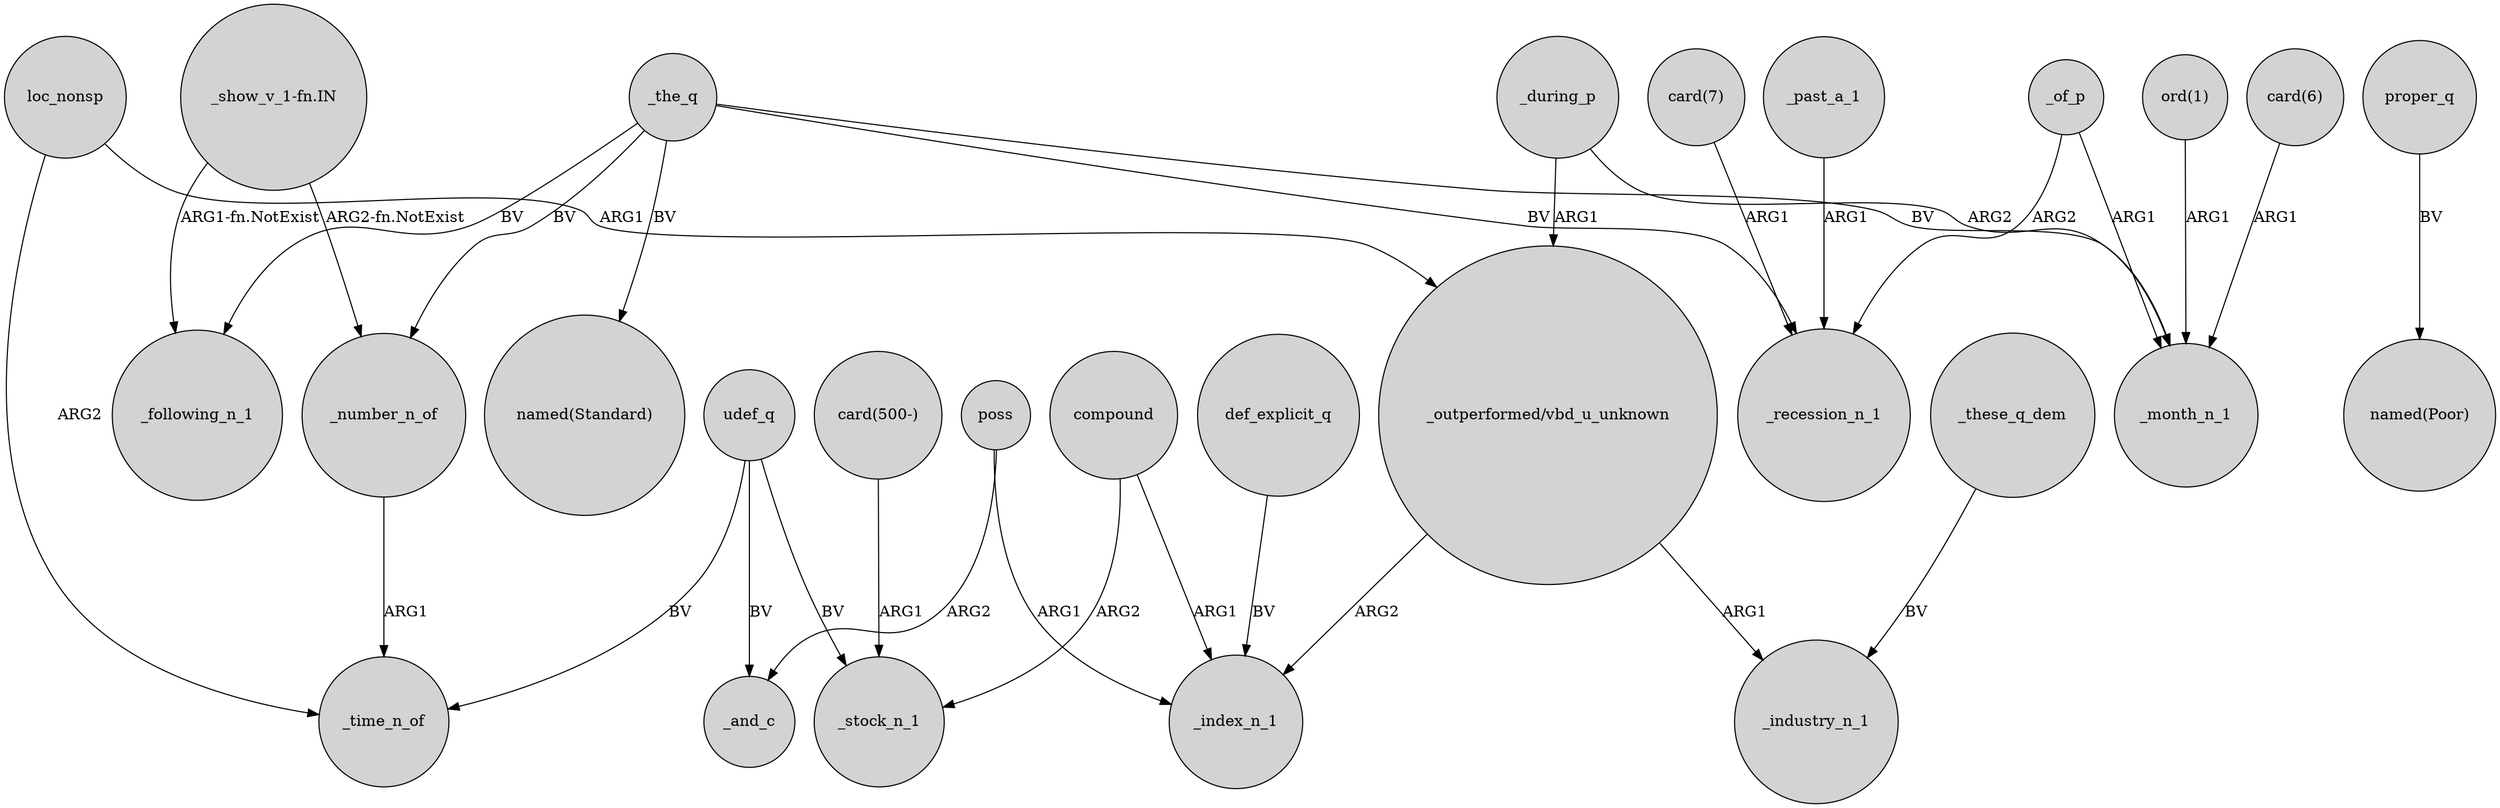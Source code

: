 digraph {
	node [shape=circle style=filled]
	poss -> _and_c [label=ARG2]
	_during_p -> "_outperformed/vbd_u_unknown" [label=ARG1]
	def_explicit_q -> _index_n_1 [label=BV]
	_the_q -> _number_n_of [label=BV]
	loc_nonsp -> _time_n_of [label=ARG2]
	_past_a_1 -> _recession_n_1 [label=ARG1]
	"card(500-)" -> _stock_n_1 [label=ARG1]
	_the_q -> "named(Standard)" [label=BV]
	"_show_v_1-fn.IN" -> _number_n_of [label="ARG2-fn.NotExist"]
	_the_q -> _recession_n_1 [label=BV]
	compound -> _stock_n_1 [label=ARG2]
	_number_n_of -> _time_n_of [label=ARG1]
	_the_q -> _month_n_1 [label=BV]
	_of_p -> _recession_n_1 [label=ARG2]
	_these_q_dem -> _industry_n_1 [label=BV]
	udef_q -> _stock_n_1 [label=BV]
	_during_p -> _month_n_1 [label=ARG2]
	"_outperformed/vbd_u_unknown" -> _industry_n_1 [label=ARG1]
	udef_q -> _time_n_of [label=BV]
	_of_p -> _month_n_1 [label=ARG1]
	"card(7)" -> _recession_n_1 [label=ARG1]
	"_show_v_1-fn.IN" -> _following_n_1 [label="ARG1-fn.NotExist"]
	loc_nonsp -> "_outperformed/vbd_u_unknown" [label=ARG1]
	"ord(1)" -> _month_n_1 [label=ARG1]
	"card(6)" -> _month_n_1 [label=ARG1]
	udef_q -> _and_c [label=BV]
	"_outperformed/vbd_u_unknown" -> _index_n_1 [label=ARG2]
	proper_q -> "named(Poor)" [label=BV]
	compound -> _index_n_1 [label=ARG1]
	poss -> _index_n_1 [label=ARG1]
	_the_q -> _following_n_1 [label=BV]
}
